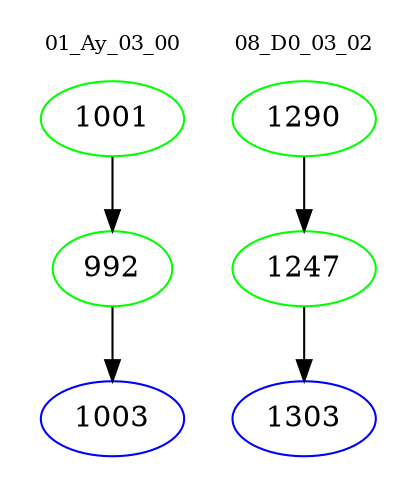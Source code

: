 digraph{
subgraph cluster_0 {
color = white
label = "01_Ay_03_00";
fontsize=10;
T0_1001 [label="1001", color="green"]
T0_1001 -> T0_992 [color="black"]
T0_992 [label="992", color="green"]
T0_992 -> T0_1003 [color="black"]
T0_1003 [label="1003", color="blue"]
}
subgraph cluster_1 {
color = white
label = "08_D0_03_02";
fontsize=10;
T1_1290 [label="1290", color="green"]
T1_1290 -> T1_1247 [color="black"]
T1_1247 [label="1247", color="green"]
T1_1247 -> T1_1303 [color="black"]
T1_1303 [label="1303", color="blue"]
}
}

